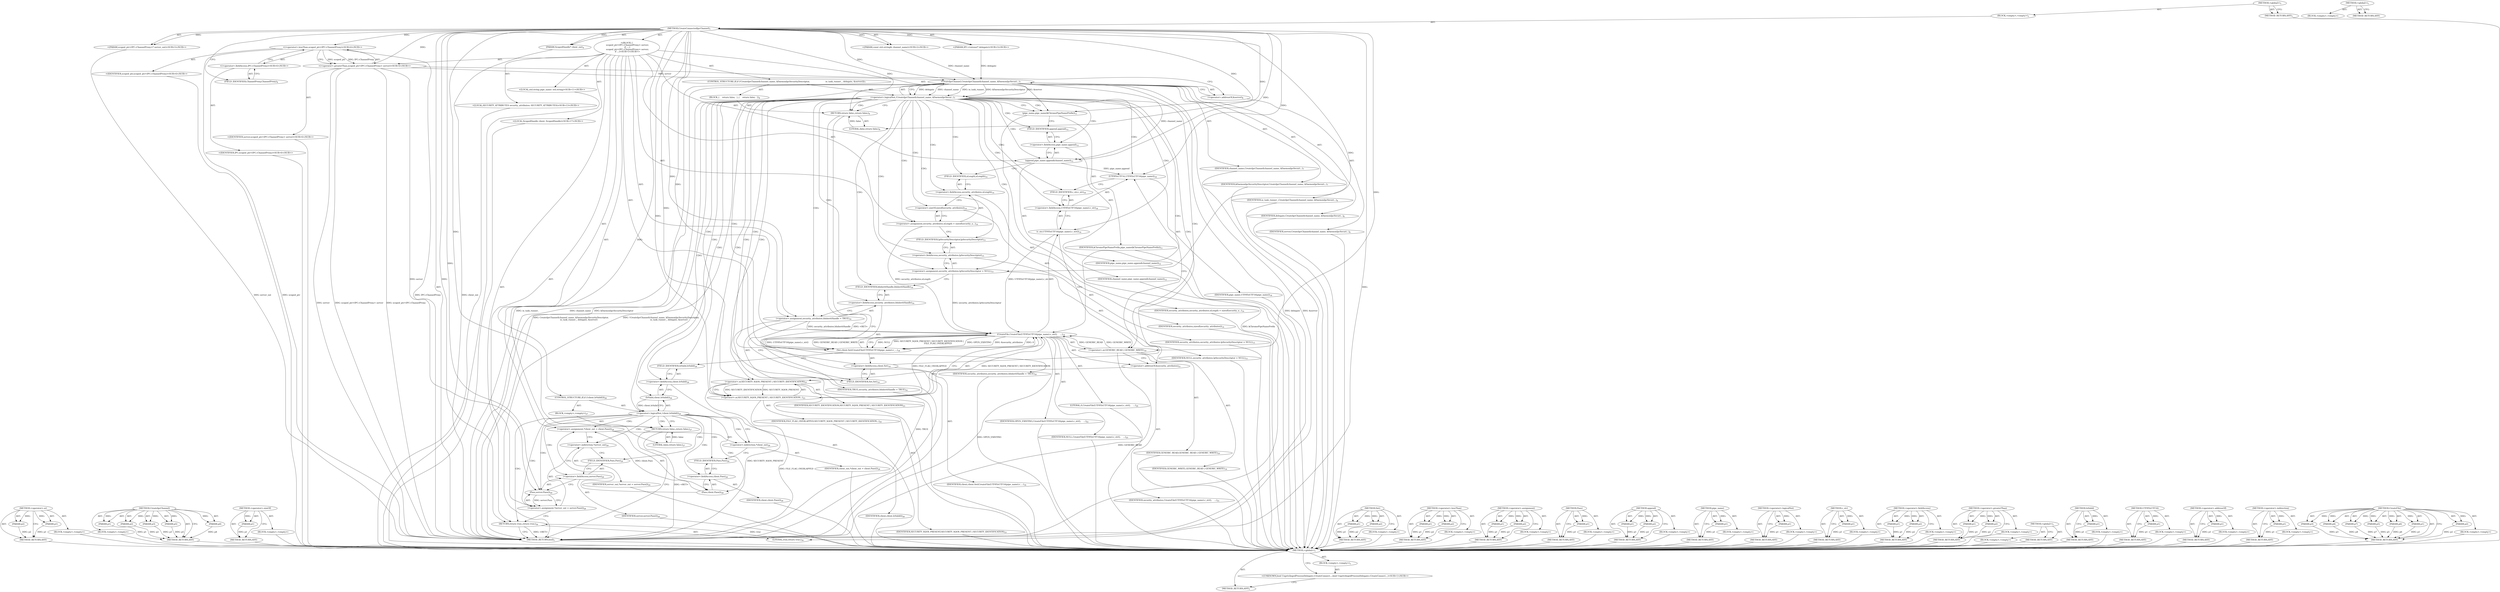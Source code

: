 digraph "&lt;global&gt;" {
vulnerable_210 [label=<(METHOD,&lt;operator&gt;.or)>];
vulnerable_211 [label=<(PARAM,p1)>];
vulnerable_212 [label=<(PARAM,p2)>];
vulnerable_213 [label=<(BLOCK,&lt;empty&gt;,&lt;empty&gt;)>];
vulnerable_214 [label=<(METHOD_RETURN,ANY)>];
vulnerable_157 [label=<(METHOD,CreateIpcChannel)>];
vulnerable_158 [label=<(PARAM,p1)>];
vulnerable_159 [label=<(PARAM,p2)>];
vulnerable_160 [label=<(PARAM,p3)>];
vulnerable_161 [label=<(PARAM,p4)>];
vulnerable_162 [label=<(PARAM,p5)>];
vulnerable_163 [label=<(BLOCK,&lt;empty&gt;,&lt;empty&gt;)>];
vulnerable_164 [label=<(METHOD_RETURN,ANY)>];
vulnerable_183 [label=<(METHOD,&lt;operator&gt;.sizeOf)>];
vulnerable_184 [label=<(PARAM,p1)>];
vulnerable_185 [label=<(BLOCK,&lt;empty&gt;,&lt;empty&gt;)>];
vulnerable_186 [label=<(METHOD_RETURN,ANY)>];
vulnerable_6 [label=<(METHOD,&lt;global&gt;)<SUB>1</SUB>>];
vulnerable_7 [label=<(BLOCK,&lt;empty&gt;,&lt;empty&gt;)<SUB>1</SUB>>];
vulnerable_8 [label=<(METHOD,CreateConnectedIpcChannel)<SUB>1</SUB>>];
vulnerable_9 [label="<(PARAM,const std::string&amp; channel_name)<SUB>2</SUB>>"];
vulnerable_10 [label="<(PARAM,IPC::Listener* delegate)<SUB>3</SUB>>"];
vulnerable_11 [label=<(PARAM,ScopedHandle* client_out)<SUB>4</SUB>>];
vulnerable_12 [label="<(PARAM,scoped_ptr&lt;IPC::ChannelProxy&gt;* server_out)<SUB>5</SUB>>"];
vulnerable_13 [label="<(BLOCK,{
  scoped_ptr&lt;IPC::ChannelProxy&gt; server;
  if ...,{
  scoped_ptr&lt;IPC::ChannelProxy&gt; server;
  if ...)<SUB>5</SUB>>"];
vulnerable_14 [label="<(&lt;operator&gt;.greaterThan,scoped_ptr&lt;IPC::ChannelProxy&gt; server)<SUB>6</SUB>>"];
vulnerable_15 [label="<(&lt;operator&gt;.lessThan,scoped_ptr&lt;IPC::ChannelProxy)<SUB>6</SUB>>"];
vulnerable_16 [label="<(IDENTIFIER,scoped_ptr,scoped_ptr&lt;IPC::ChannelProxy)<SUB>6</SUB>>"];
vulnerable_17 [label="<(&lt;operator&gt;.fieldAccess,IPC::ChannelProxy)<SUB>6</SUB>>"];
vulnerable_18 [label="<(IDENTIFIER,IPC,scoped_ptr&lt;IPC::ChannelProxy)<SUB>6</SUB>>"];
vulnerable_19 [label=<(FIELD_IDENTIFIER,ChannelProxy,ChannelProxy)<SUB>6</SUB>>];
vulnerable_20 [label="<(IDENTIFIER,server,scoped_ptr&lt;IPC::ChannelProxy&gt; server)<SUB>6</SUB>>"];
vulnerable_21 [label=<(CONTROL_STRUCTURE,IF,if (!CreateIpcChannel(channel_name, kDaemonIpcSecurityDescriptor,
                        io_task_runner_, delegate, &amp;server)))<SUB>7</SUB>>];
vulnerable_22 [label=<(&lt;operator&gt;.logicalNot,!CreateIpcChannel(channel_name, kDaemonIpcSecur...)<SUB>7</SUB>>];
vulnerable_23 [label=<(CreateIpcChannel,CreateIpcChannel(channel_name, kDaemonIpcSecuri...)<SUB>7</SUB>>];
vulnerable_24 [label=<(IDENTIFIER,channel_name,CreateIpcChannel(channel_name, kDaemonIpcSecuri...)<SUB>7</SUB>>];
vulnerable_25 [label=<(IDENTIFIER,kDaemonIpcSecurityDescriptor,CreateIpcChannel(channel_name, kDaemonIpcSecuri...)<SUB>7</SUB>>];
vulnerable_26 [label=<(IDENTIFIER,io_task_runner_,CreateIpcChannel(channel_name, kDaemonIpcSecuri...)<SUB>8</SUB>>];
vulnerable_27 [label=<(IDENTIFIER,delegate,CreateIpcChannel(channel_name, kDaemonIpcSecuri...)<SUB>8</SUB>>];
vulnerable_28 [label=<(&lt;operator&gt;.addressOf,&amp;server)<SUB>8</SUB>>];
vulnerable_29 [label=<(IDENTIFIER,server,CreateIpcChannel(channel_name, kDaemonIpcSecuri...)<SUB>8</SUB>>];
vulnerable_30 [label=<(BLOCK,{
    return false;
  },{
    return false;
  })<SUB>8</SUB>>];
vulnerable_31 [label=<(RETURN,return false;,return false;)<SUB>9</SUB>>];
vulnerable_32 [label=<(LITERAL,false,return false;)<SUB>9</SUB>>];
vulnerable_33 [label="<(LOCAL,std.string pipe_name: std.string)<SUB>11</SUB>>"];
vulnerable_34 [label=<(pipe_name,pipe_name(kChromePipeNamePrefix))<SUB>11</SUB>>];
vulnerable_35 [label=<(IDENTIFIER,kChromePipeNamePrefix,pipe_name(kChromePipeNamePrefix))<SUB>11</SUB>>];
vulnerable_36 [label=<(append,pipe_name.append(channel_name))<SUB>12</SUB>>];
vulnerable_37 [label=<(&lt;operator&gt;.fieldAccess,pipe_name.append)<SUB>12</SUB>>];
vulnerable_38 [label=<(IDENTIFIER,pipe_name,pipe_name.append(channel_name))<SUB>12</SUB>>];
vulnerable_39 [label=<(FIELD_IDENTIFIER,append,append)<SUB>12</SUB>>];
vulnerable_40 [label=<(IDENTIFIER,channel_name,pipe_name.append(channel_name))<SUB>12</SUB>>];
vulnerable_41 [label="<(LOCAL,SECURITY_ATTRIBUTES security_attributes: SECURITY_ATTRIBUTES)<SUB>13</SUB>>"];
vulnerable_42 [label=<(&lt;operator&gt;.assignment,security_attributes.nLength = sizeof(security_a...)<SUB>14</SUB>>];
vulnerable_43 [label=<(&lt;operator&gt;.fieldAccess,security_attributes.nLength)<SUB>14</SUB>>];
vulnerable_44 [label=<(IDENTIFIER,security_attributes,security_attributes.nLength = sizeof(security_a...)<SUB>14</SUB>>];
vulnerable_45 [label=<(FIELD_IDENTIFIER,nLength,nLength)<SUB>14</SUB>>];
vulnerable_46 [label=<(&lt;operator&gt;.sizeOf,sizeof(security_attributes))<SUB>14</SUB>>];
vulnerable_47 [label=<(IDENTIFIER,security_attributes,sizeof(security_attributes))<SUB>14</SUB>>];
vulnerable_48 [label=<(&lt;operator&gt;.assignment,security_attributes.lpSecurityDescriptor = NULL)<SUB>15</SUB>>];
vulnerable_49 [label=<(&lt;operator&gt;.fieldAccess,security_attributes.lpSecurityDescriptor)<SUB>15</SUB>>];
vulnerable_50 [label=<(IDENTIFIER,security_attributes,security_attributes.lpSecurityDescriptor = NULL)<SUB>15</SUB>>];
vulnerable_51 [label=<(FIELD_IDENTIFIER,lpSecurityDescriptor,lpSecurityDescriptor)<SUB>15</SUB>>];
vulnerable_52 [label=<(IDENTIFIER,NULL,security_attributes.lpSecurityDescriptor = NULL)<SUB>15</SUB>>];
vulnerable_53 [label=<(&lt;operator&gt;.assignment,security_attributes.bInheritHandle = TRUE)<SUB>16</SUB>>];
vulnerable_54 [label=<(&lt;operator&gt;.fieldAccess,security_attributes.bInheritHandle)<SUB>16</SUB>>];
vulnerable_55 [label=<(IDENTIFIER,security_attributes,security_attributes.bInheritHandle = TRUE)<SUB>16</SUB>>];
vulnerable_56 [label=<(FIELD_IDENTIFIER,bInheritHandle,bInheritHandle)<SUB>16</SUB>>];
vulnerable_57 [label=<(IDENTIFIER,TRUE,security_attributes.bInheritHandle = TRUE)<SUB>16</SUB>>];
vulnerable_58 [label="<(LOCAL,ScopedHandle client: ScopedHandle)<SUB>17</SUB>>"];
vulnerable_59 [label=<(Set,client.Set(CreateFile(UTF8ToUTF16(pipe_name).c_...)<SUB>18</SUB>>];
vulnerable_60 [label=<(&lt;operator&gt;.fieldAccess,client.Set)<SUB>18</SUB>>];
vulnerable_61 [label=<(IDENTIFIER,client,client.Set(CreateFile(UTF8ToUTF16(pipe_name).c_...)<SUB>18</SUB>>];
vulnerable_62 [label=<(FIELD_IDENTIFIER,Set,Set)<SUB>18</SUB>>];
vulnerable_63 [label=<(CreateFile,CreateFile(UTF8ToUTF16(pipe_name).c_str(),
    ...)<SUB>18</SUB>>];
vulnerable_64 [label=<(c_str,UTF8ToUTF16(pipe_name).c_str())<SUB>18</SUB>>];
vulnerable_65 [label=<(&lt;operator&gt;.fieldAccess,UTF8ToUTF16(pipe_name).c_str)<SUB>18</SUB>>];
vulnerable_66 [label=<(UTF8ToUTF16,UTF8ToUTF16(pipe_name))<SUB>18</SUB>>];
vulnerable_67 [label=<(IDENTIFIER,pipe_name,UTF8ToUTF16(pipe_name))<SUB>18</SUB>>];
vulnerable_68 [label=<(FIELD_IDENTIFIER,c_str,c_str)<SUB>18</SUB>>];
vulnerable_69 [label=<(&lt;operator&gt;.or,GENERIC_READ | GENERIC_WRITE)<SUB>19</SUB>>];
vulnerable_70 [label=<(IDENTIFIER,GENERIC_READ,GENERIC_READ | GENERIC_WRITE)<SUB>19</SUB>>];
vulnerable_71 [label=<(IDENTIFIER,GENERIC_WRITE,GENERIC_READ | GENERIC_WRITE)<SUB>19</SUB>>];
vulnerable_72 [label=<(LITERAL,0,CreateFile(UTF8ToUTF16(pipe_name).c_str(),
    ...)<SUB>20</SUB>>];
vulnerable_73 [label=<(&lt;operator&gt;.addressOf,&amp;security_attributes)<SUB>21</SUB>>];
vulnerable_74 [label=<(IDENTIFIER,security_attributes,CreateFile(UTF8ToUTF16(pipe_name).c_str(),
    ...)<SUB>21</SUB>>];
vulnerable_75 [label=<(IDENTIFIER,OPEN_EXISTING,CreateFile(UTF8ToUTF16(pipe_name).c_str(),
    ...)<SUB>22</SUB>>];
vulnerable_76 [label=<(&lt;operator&gt;.or,SECURITY_SQOS_PRESENT | SECURITY_IDENTIFICATION...)<SUB>23</SUB>>];
vulnerable_77 [label=<(&lt;operator&gt;.or,SECURITY_SQOS_PRESENT | SECURITY_IDENTIFICATION)<SUB>23</SUB>>];
vulnerable_78 [label=<(IDENTIFIER,SECURITY_SQOS_PRESENT,SECURITY_SQOS_PRESENT | SECURITY_IDENTIFICATION)<SUB>23</SUB>>];
vulnerable_79 [label=<(IDENTIFIER,SECURITY_IDENTIFICATION,SECURITY_SQOS_PRESENT | SECURITY_IDENTIFICATION)<SUB>23</SUB>>];
vulnerable_80 [label=<(IDENTIFIER,FILE_FLAG_OVERLAPPED,SECURITY_SQOS_PRESENT | SECURITY_IDENTIFICATION...)<SUB>24</SUB>>];
vulnerable_81 [label=<(IDENTIFIER,NULL,CreateFile(UTF8ToUTF16(pipe_name).c_str(),
    ...)<SUB>25</SUB>>];
vulnerable_82 [label=<(CONTROL_STRUCTURE,IF,if (!client.IsValid()))<SUB>26</SUB>>];
vulnerable_83 [label=<(&lt;operator&gt;.logicalNot,!client.IsValid())<SUB>26</SUB>>];
vulnerable_84 [label=<(IsValid,client.IsValid())<SUB>26</SUB>>];
vulnerable_85 [label=<(&lt;operator&gt;.fieldAccess,client.IsValid)<SUB>26</SUB>>];
vulnerable_86 [label=<(IDENTIFIER,client,client.IsValid())<SUB>26</SUB>>];
vulnerable_87 [label=<(FIELD_IDENTIFIER,IsValid,IsValid)<SUB>26</SUB>>];
vulnerable_88 [label=<(BLOCK,&lt;empty&gt;,&lt;empty&gt;)<SUB>27</SUB>>];
vulnerable_89 [label=<(RETURN,return false;,return false;)<SUB>27</SUB>>];
vulnerable_90 [label=<(LITERAL,false,return false;)<SUB>27</SUB>>];
vulnerable_91 [label=<(&lt;operator&gt;.assignment,*client_out = client.Pass())<SUB>28</SUB>>];
vulnerable_92 [label=<(&lt;operator&gt;.indirection,*client_out)<SUB>28</SUB>>];
vulnerable_93 [label=<(IDENTIFIER,client_out,*client_out = client.Pass())<SUB>28</SUB>>];
vulnerable_94 [label=<(Pass,client.Pass())<SUB>28</SUB>>];
vulnerable_95 [label=<(&lt;operator&gt;.fieldAccess,client.Pass)<SUB>28</SUB>>];
vulnerable_96 [label=<(IDENTIFIER,client,client.Pass())<SUB>28</SUB>>];
vulnerable_97 [label=<(FIELD_IDENTIFIER,Pass,Pass)<SUB>28</SUB>>];
vulnerable_98 [label=<(&lt;operator&gt;.assignment,*server_out = server.Pass())<SUB>29</SUB>>];
vulnerable_99 [label=<(&lt;operator&gt;.indirection,*server_out)<SUB>29</SUB>>];
vulnerable_100 [label=<(IDENTIFIER,server_out,*server_out = server.Pass())<SUB>29</SUB>>];
vulnerable_101 [label=<(Pass,server.Pass())<SUB>29</SUB>>];
vulnerable_102 [label=<(&lt;operator&gt;.fieldAccess,server.Pass)<SUB>29</SUB>>];
vulnerable_103 [label=<(IDENTIFIER,server,server.Pass())<SUB>29</SUB>>];
vulnerable_104 [label=<(FIELD_IDENTIFIER,Pass,Pass)<SUB>29</SUB>>];
vulnerable_105 [label=<(RETURN,return true;,return true;)<SUB>30</SUB>>];
vulnerable_106 [label=<(LITERAL,true,return true;)<SUB>30</SUB>>];
vulnerable_107 [label=<(METHOD_RETURN,bool)<SUB>1</SUB>>];
vulnerable_109 [label=<(METHOD_RETURN,ANY)<SUB>1</SUB>>];
vulnerable_187 [label=<(METHOD,Set)>];
vulnerable_188 [label=<(PARAM,p1)>];
vulnerable_189 [label=<(PARAM,p2)>];
vulnerable_190 [label=<(BLOCK,&lt;empty&gt;,&lt;empty&gt;)>];
vulnerable_191 [label=<(METHOD_RETURN,ANY)>];
vulnerable_143 [label=<(METHOD,&lt;operator&gt;.lessThan)>];
vulnerable_144 [label=<(PARAM,p1)>];
vulnerable_145 [label=<(PARAM,p2)>];
vulnerable_146 [label=<(BLOCK,&lt;empty&gt;,&lt;empty&gt;)>];
vulnerable_147 [label=<(METHOD_RETURN,ANY)>];
vulnerable_178 [label=<(METHOD,&lt;operator&gt;.assignment)>];
vulnerable_179 [label=<(PARAM,p1)>];
vulnerable_180 [label=<(PARAM,p2)>];
vulnerable_181 [label=<(BLOCK,&lt;empty&gt;,&lt;empty&gt;)>];
vulnerable_182 [label=<(METHOD_RETURN,ANY)>];
vulnerable_223 [label=<(METHOD,Pass)>];
vulnerable_224 [label=<(PARAM,p1)>];
vulnerable_225 [label=<(BLOCK,&lt;empty&gt;,&lt;empty&gt;)>];
vulnerable_226 [label=<(METHOD_RETURN,ANY)>];
vulnerable_173 [label=<(METHOD,append)>];
vulnerable_174 [label=<(PARAM,p1)>];
vulnerable_175 [label=<(PARAM,p2)>];
vulnerable_176 [label=<(BLOCK,&lt;empty&gt;,&lt;empty&gt;)>];
vulnerable_177 [label=<(METHOD_RETURN,ANY)>];
vulnerable_169 [label=<(METHOD,pipe_name)>];
vulnerable_170 [label=<(PARAM,p1)>];
vulnerable_171 [label=<(BLOCK,&lt;empty&gt;,&lt;empty&gt;)>];
vulnerable_172 [label=<(METHOD_RETURN,ANY)>];
vulnerable_153 [label=<(METHOD,&lt;operator&gt;.logicalNot)>];
vulnerable_154 [label=<(PARAM,p1)>];
vulnerable_155 [label=<(BLOCK,&lt;empty&gt;,&lt;empty&gt;)>];
vulnerable_156 [label=<(METHOD_RETURN,ANY)>];
vulnerable_202 [label=<(METHOD,c_str)>];
vulnerable_203 [label=<(PARAM,p1)>];
vulnerable_204 [label=<(BLOCK,&lt;empty&gt;,&lt;empty&gt;)>];
vulnerable_205 [label=<(METHOD_RETURN,ANY)>];
vulnerable_148 [label=<(METHOD,&lt;operator&gt;.fieldAccess)>];
vulnerable_149 [label=<(PARAM,p1)>];
vulnerable_150 [label=<(PARAM,p2)>];
vulnerable_151 [label=<(BLOCK,&lt;empty&gt;,&lt;empty&gt;)>];
vulnerable_152 [label=<(METHOD_RETURN,ANY)>];
vulnerable_138 [label=<(METHOD,&lt;operator&gt;.greaterThan)>];
vulnerable_139 [label=<(PARAM,p1)>];
vulnerable_140 [label=<(PARAM,p2)>];
vulnerable_141 [label=<(BLOCK,&lt;empty&gt;,&lt;empty&gt;)>];
vulnerable_142 [label=<(METHOD_RETURN,ANY)>];
vulnerable_132 [label=<(METHOD,&lt;global&gt;)<SUB>1</SUB>>];
vulnerable_133 [label=<(BLOCK,&lt;empty&gt;,&lt;empty&gt;)>];
vulnerable_134 [label=<(METHOD_RETURN,ANY)>];
vulnerable_215 [label=<(METHOD,IsValid)>];
vulnerable_216 [label=<(PARAM,p1)>];
vulnerable_217 [label=<(BLOCK,&lt;empty&gt;,&lt;empty&gt;)>];
vulnerable_218 [label=<(METHOD_RETURN,ANY)>];
vulnerable_206 [label=<(METHOD,UTF8ToUTF16)>];
vulnerable_207 [label=<(PARAM,p1)>];
vulnerable_208 [label=<(BLOCK,&lt;empty&gt;,&lt;empty&gt;)>];
vulnerable_209 [label=<(METHOD_RETURN,ANY)>];
vulnerable_165 [label=<(METHOD,&lt;operator&gt;.addressOf)>];
vulnerable_166 [label=<(PARAM,p1)>];
vulnerable_167 [label=<(BLOCK,&lt;empty&gt;,&lt;empty&gt;)>];
vulnerable_168 [label=<(METHOD_RETURN,ANY)>];
vulnerable_219 [label=<(METHOD,&lt;operator&gt;.indirection)>];
vulnerable_220 [label=<(PARAM,p1)>];
vulnerable_221 [label=<(BLOCK,&lt;empty&gt;,&lt;empty&gt;)>];
vulnerable_222 [label=<(METHOD_RETURN,ANY)>];
vulnerable_192 [label=<(METHOD,CreateFile)>];
vulnerable_193 [label=<(PARAM,p1)>];
vulnerable_194 [label=<(PARAM,p2)>];
vulnerable_195 [label=<(PARAM,p3)>];
vulnerable_196 [label=<(PARAM,p4)>];
vulnerable_197 [label=<(PARAM,p5)>];
vulnerable_198 [label=<(PARAM,p6)>];
vulnerable_199 [label=<(PARAM,p7)>];
vulnerable_200 [label=<(BLOCK,&lt;empty&gt;,&lt;empty&gt;)>];
vulnerable_201 [label=<(METHOD_RETURN,ANY)>];
fixed_6 [label=<(METHOD,&lt;global&gt;)<SUB>1</SUB>>];
fixed_7 [label=<(BLOCK,&lt;empty&gt;,&lt;empty&gt;)<SUB>1</SUB>>];
fixed_8 [label="<(UNKNOWN,bool UnprivilegedProcessDelegate::CreateConnect...,bool UnprivilegedProcessDelegate::CreateConnect...)<SUB>1</SUB>>"];
fixed_9 [label=<(METHOD_RETURN,ANY)<SUB>1</SUB>>];
fixed_14 [label=<(METHOD,&lt;global&gt;)<SUB>1</SUB>>];
fixed_15 [label=<(BLOCK,&lt;empty&gt;,&lt;empty&gt;)>];
fixed_16 [label=<(METHOD_RETURN,ANY)>];
vulnerable_210 -> vulnerable_211  [key=0, label="AST: "];
vulnerable_210 -> vulnerable_211  [key=1, label="DDG: "];
vulnerable_210 -> vulnerable_213  [key=0, label="AST: "];
vulnerable_210 -> vulnerable_212  [key=0, label="AST: "];
vulnerable_210 -> vulnerable_212  [key=1, label="DDG: "];
vulnerable_210 -> vulnerable_214  [key=0, label="AST: "];
vulnerable_210 -> vulnerable_214  [key=1, label="CFG: "];
vulnerable_211 -> vulnerable_214  [key=0, label="DDG: p1"];
vulnerable_212 -> vulnerable_214  [key=0, label="DDG: p2"];
vulnerable_213 -> fixed_6  [key=0];
vulnerable_214 -> fixed_6  [key=0];
vulnerable_157 -> vulnerable_158  [key=0, label="AST: "];
vulnerable_157 -> vulnerable_158  [key=1, label="DDG: "];
vulnerable_157 -> vulnerable_163  [key=0, label="AST: "];
vulnerable_157 -> vulnerable_159  [key=0, label="AST: "];
vulnerable_157 -> vulnerable_159  [key=1, label="DDG: "];
vulnerable_157 -> vulnerable_164  [key=0, label="AST: "];
vulnerable_157 -> vulnerable_164  [key=1, label="CFG: "];
vulnerable_157 -> vulnerable_160  [key=0, label="AST: "];
vulnerable_157 -> vulnerable_160  [key=1, label="DDG: "];
vulnerable_157 -> vulnerable_161  [key=0, label="AST: "];
vulnerable_157 -> vulnerable_161  [key=1, label="DDG: "];
vulnerable_157 -> vulnerable_162  [key=0, label="AST: "];
vulnerable_157 -> vulnerable_162  [key=1, label="DDG: "];
vulnerable_158 -> vulnerable_164  [key=0, label="DDG: p1"];
vulnerable_159 -> vulnerable_164  [key=0, label="DDG: p2"];
vulnerable_160 -> vulnerable_164  [key=0, label="DDG: p3"];
vulnerable_161 -> vulnerable_164  [key=0, label="DDG: p4"];
vulnerable_162 -> vulnerable_164  [key=0, label="DDG: p5"];
vulnerable_163 -> fixed_6  [key=0];
vulnerable_164 -> fixed_6  [key=0];
vulnerable_183 -> vulnerable_184  [key=0, label="AST: "];
vulnerable_183 -> vulnerable_184  [key=1, label="DDG: "];
vulnerable_183 -> vulnerable_185  [key=0, label="AST: "];
vulnerable_183 -> vulnerable_186  [key=0, label="AST: "];
vulnerable_183 -> vulnerable_186  [key=1, label="CFG: "];
vulnerable_184 -> vulnerable_186  [key=0, label="DDG: p1"];
vulnerable_185 -> fixed_6  [key=0];
vulnerable_186 -> fixed_6  [key=0];
vulnerable_6 -> vulnerable_7  [key=0, label="AST: "];
vulnerable_6 -> vulnerable_109  [key=0, label="AST: "];
vulnerable_6 -> vulnerable_109  [key=1, label="CFG: "];
vulnerable_7 -> vulnerable_8  [key=0, label="AST: "];
vulnerable_8 -> vulnerable_9  [key=0, label="AST: "];
vulnerable_8 -> vulnerable_9  [key=1, label="DDG: "];
vulnerable_8 -> vulnerable_10  [key=0, label="AST: "];
vulnerable_8 -> vulnerable_10  [key=1, label="DDG: "];
vulnerable_8 -> vulnerable_11  [key=0, label="AST: "];
vulnerable_8 -> vulnerable_11  [key=1, label="DDG: "];
vulnerable_8 -> vulnerable_12  [key=0, label="AST: "];
vulnerable_8 -> vulnerable_12  [key=1, label="DDG: "];
vulnerable_8 -> vulnerable_13  [key=0, label="AST: "];
vulnerable_8 -> vulnerable_107  [key=0, label="AST: "];
vulnerable_8 -> vulnerable_19  [key=0, label="CFG: "];
vulnerable_8 -> vulnerable_48  [key=0, label="DDG: "];
vulnerable_8 -> vulnerable_53  [key=0, label="DDG: "];
vulnerable_8 -> vulnerable_105  [key=0, label="DDG: "];
vulnerable_8 -> vulnerable_14  [key=0, label="DDG: "];
vulnerable_8 -> vulnerable_34  [key=0, label="DDG: "];
vulnerable_8 -> vulnerable_36  [key=0, label="DDG: "];
vulnerable_8 -> vulnerable_106  [key=0, label="DDG: "];
vulnerable_8 -> vulnerable_15  [key=0, label="DDG: "];
vulnerable_8 -> vulnerable_31  [key=0, label="DDG: "];
vulnerable_8 -> vulnerable_63  [key=0, label="DDG: "];
vulnerable_8 -> vulnerable_89  [key=0, label="DDG: "];
vulnerable_8 -> vulnerable_101  [key=0, label="DDG: "];
vulnerable_8 -> vulnerable_23  [key=0, label="DDG: "];
vulnerable_8 -> vulnerable_32  [key=0, label="DDG: "];
vulnerable_8 -> vulnerable_69  [key=0, label="DDG: "];
vulnerable_8 -> vulnerable_76  [key=0, label="DDG: "];
vulnerable_8 -> vulnerable_90  [key=0, label="DDG: "];
vulnerable_8 -> vulnerable_77  [key=0, label="DDG: "];
vulnerable_8 -> vulnerable_66  [key=0, label="DDG: "];
vulnerable_9 -> vulnerable_23  [key=0, label="DDG: channel_name"];
vulnerable_10 -> vulnerable_23  [key=0, label="DDG: delegate"];
vulnerable_11 -> vulnerable_107  [key=0, label="DDG: client_out"];
vulnerable_12 -> vulnerable_107  [key=0, label="DDG: server_out"];
vulnerable_13 -> vulnerable_14  [key=0, label="AST: "];
vulnerable_13 -> vulnerable_21  [key=0, label="AST: "];
vulnerable_13 -> vulnerable_33  [key=0, label="AST: "];
vulnerable_13 -> vulnerable_34  [key=0, label="AST: "];
vulnerable_13 -> vulnerable_36  [key=0, label="AST: "];
vulnerable_13 -> vulnerable_41  [key=0, label="AST: "];
vulnerable_13 -> vulnerable_42  [key=0, label="AST: "];
vulnerable_13 -> vulnerable_48  [key=0, label="AST: "];
vulnerable_13 -> vulnerable_53  [key=0, label="AST: "];
vulnerable_13 -> vulnerable_58  [key=0, label="AST: "];
vulnerable_13 -> vulnerable_59  [key=0, label="AST: "];
vulnerable_13 -> vulnerable_82  [key=0, label="AST: "];
vulnerable_13 -> vulnerable_91  [key=0, label="AST: "];
vulnerable_13 -> vulnerable_98  [key=0, label="AST: "];
vulnerable_13 -> vulnerable_105  [key=0, label="AST: "];
vulnerable_14 -> vulnerable_15  [key=0, label="AST: "];
vulnerable_14 -> vulnerable_20  [key=0, label="AST: "];
vulnerable_14 -> vulnerable_28  [key=0, label="CFG: "];
vulnerable_14 -> vulnerable_107  [key=0, label="DDG: scoped_ptr&lt;IPC::ChannelProxy"];
vulnerable_14 -> vulnerable_107  [key=1, label="DDG: server"];
vulnerable_14 -> vulnerable_107  [key=2, label="DDG: scoped_ptr&lt;IPC::ChannelProxy&gt; server"];
vulnerable_14 -> vulnerable_101  [key=0, label="DDG: server"];
vulnerable_14 -> vulnerable_23  [key=0, label="DDG: server"];
vulnerable_15 -> vulnerable_16  [key=0, label="AST: "];
vulnerable_15 -> vulnerable_17  [key=0, label="AST: "];
vulnerable_15 -> vulnerable_14  [key=0, label="CFG: "];
vulnerable_15 -> vulnerable_14  [key=1, label="DDG: scoped_ptr"];
vulnerable_15 -> vulnerable_14  [key=2, label="DDG: IPC::ChannelProxy"];
vulnerable_15 -> vulnerable_107  [key=0, label="DDG: IPC::ChannelProxy"];
vulnerable_15 -> vulnerable_107  [key=1, label="DDG: scoped_ptr"];
vulnerable_16 -> fixed_6  [key=0];
vulnerable_17 -> vulnerable_18  [key=0, label="AST: "];
vulnerable_17 -> vulnerable_19  [key=0, label="AST: "];
vulnerable_17 -> vulnerable_15  [key=0, label="CFG: "];
vulnerable_18 -> fixed_6  [key=0];
vulnerable_19 -> vulnerable_17  [key=0, label="CFG: "];
vulnerable_20 -> fixed_6  [key=0];
vulnerable_21 -> vulnerable_22  [key=0, label="AST: "];
vulnerable_21 -> vulnerable_30  [key=0, label="AST: "];
vulnerable_22 -> vulnerable_23  [key=0, label="AST: "];
vulnerable_22 -> vulnerable_31  [key=0, label="CFG: "];
vulnerable_22 -> vulnerable_31  [key=1, label="CDG: "];
vulnerable_22 -> vulnerable_34  [key=0, label="CFG: "];
vulnerable_22 -> vulnerable_34  [key=1, label="CDG: "];
vulnerable_22 -> vulnerable_107  [key=0, label="DDG: CreateIpcChannel(channel_name, kDaemonIpcSecurityDescriptor,
                        io_task_runner_, delegate, &amp;server)"];
vulnerable_22 -> vulnerable_107  [key=1, label="DDG: !CreateIpcChannel(channel_name, kDaemonIpcSecurityDescriptor,
                        io_task_runner_, delegate, &amp;server)"];
vulnerable_22 -> vulnerable_48  [key=0, label="CDG: "];
vulnerable_22 -> vulnerable_68  [key=0, label="CDG: "];
vulnerable_22 -> vulnerable_49  [key=0, label="CDG: "];
vulnerable_22 -> vulnerable_60  [key=0, label="CDG: "];
vulnerable_22 -> vulnerable_73  [key=0, label="CDG: "];
vulnerable_22 -> vulnerable_77  [key=0, label="CDG: "];
vulnerable_22 -> vulnerable_64  [key=0, label="CDG: "];
vulnerable_22 -> vulnerable_42  [key=0, label="CDG: "];
vulnerable_22 -> vulnerable_51  [key=0, label="CDG: "];
vulnerable_22 -> vulnerable_66  [key=0, label="CDG: "];
vulnerable_22 -> vulnerable_37  [key=0, label="CDG: "];
vulnerable_22 -> vulnerable_46  [key=0, label="CDG: "];
vulnerable_22 -> vulnerable_84  [key=0, label="CDG: "];
vulnerable_22 -> vulnerable_85  [key=0, label="CDG: "];
vulnerable_22 -> vulnerable_56  [key=0, label="CDG: "];
vulnerable_22 -> vulnerable_69  [key=0, label="CDG: "];
vulnerable_22 -> vulnerable_45  [key=0, label="CDG: "];
vulnerable_22 -> vulnerable_76  [key=0, label="CDG: "];
vulnerable_22 -> vulnerable_65  [key=0, label="CDG: "];
vulnerable_22 -> vulnerable_59  [key=0, label="CDG: "];
vulnerable_22 -> vulnerable_87  [key=0, label="CDG: "];
vulnerable_22 -> vulnerable_54  [key=0, label="CDG: "];
vulnerable_22 -> vulnerable_43  [key=0, label="CDG: "];
vulnerable_22 -> vulnerable_83  [key=0, label="CDG: "];
vulnerable_22 -> vulnerable_36  [key=0, label="CDG: "];
vulnerable_22 -> vulnerable_53  [key=0, label="CDG: "];
vulnerable_22 -> vulnerable_63  [key=0, label="CDG: "];
vulnerable_22 -> vulnerable_62  [key=0, label="CDG: "];
vulnerable_22 -> vulnerable_39  [key=0, label="CDG: "];
vulnerable_23 -> vulnerable_24  [key=0, label="AST: "];
vulnerable_23 -> vulnerable_25  [key=0, label="AST: "];
vulnerable_23 -> vulnerable_26  [key=0, label="AST: "];
vulnerable_23 -> vulnerable_27  [key=0, label="AST: "];
vulnerable_23 -> vulnerable_28  [key=0, label="AST: "];
vulnerable_23 -> vulnerable_22  [key=0, label="CFG: "];
vulnerable_23 -> vulnerable_22  [key=1, label="DDG: delegate"];
vulnerable_23 -> vulnerable_22  [key=2, label="DDG: channel_name"];
vulnerable_23 -> vulnerable_22  [key=3, label="DDG: io_task_runner_"];
vulnerable_23 -> vulnerable_22  [key=4, label="DDG: kDaemonIpcSecurityDescriptor"];
vulnerable_23 -> vulnerable_22  [key=5, label="DDG: &amp;server"];
vulnerable_23 -> vulnerable_107  [key=0, label="DDG: channel_name"];
vulnerable_23 -> vulnerable_107  [key=1, label="DDG: kDaemonIpcSecurityDescriptor"];
vulnerable_23 -> vulnerable_107  [key=2, label="DDG: delegate"];
vulnerable_23 -> vulnerable_107  [key=3, label="DDG: &amp;server"];
vulnerable_23 -> vulnerable_107  [key=4, label="DDG: io_task_runner_"];
vulnerable_23 -> vulnerable_36  [key=0, label="DDG: channel_name"];
vulnerable_24 -> fixed_6  [key=0];
vulnerable_25 -> fixed_6  [key=0];
vulnerable_26 -> fixed_6  [key=0];
vulnerable_27 -> fixed_6  [key=0];
vulnerable_28 -> vulnerable_29  [key=0, label="AST: "];
vulnerable_28 -> vulnerable_23  [key=0, label="CFG: "];
vulnerable_29 -> fixed_6  [key=0];
vulnerable_30 -> vulnerable_31  [key=0, label="AST: "];
vulnerable_31 -> vulnerable_32  [key=0, label="AST: "];
vulnerable_31 -> vulnerable_107  [key=0, label="CFG: "];
vulnerable_31 -> vulnerable_107  [key=1, label="DDG: &lt;RET&gt;"];
vulnerable_32 -> vulnerable_31  [key=0, label="DDG: false"];
vulnerable_33 -> fixed_6  [key=0];
vulnerable_34 -> vulnerable_35  [key=0, label="AST: "];
vulnerable_34 -> vulnerable_39  [key=0, label="CFG: "];
vulnerable_34 -> vulnerable_107  [key=0, label="DDG: kChromePipeNamePrefix"];
vulnerable_35 -> fixed_6  [key=0];
vulnerable_36 -> vulnerable_37  [key=0, label="AST: "];
vulnerable_36 -> vulnerable_40  [key=0, label="AST: "];
vulnerable_36 -> vulnerable_45  [key=0, label="CFG: "];
vulnerable_36 -> vulnerable_66  [key=0, label="DDG: pipe_name.append"];
vulnerable_37 -> vulnerable_38  [key=0, label="AST: "];
vulnerable_37 -> vulnerable_39  [key=0, label="AST: "];
vulnerable_37 -> vulnerable_36  [key=0, label="CFG: "];
vulnerable_38 -> fixed_6  [key=0];
vulnerable_39 -> vulnerable_37  [key=0, label="CFG: "];
vulnerable_40 -> fixed_6  [key=0];
vulnerable_41 -> fixed_6  [key=0];
vulnerable_42 -> vulnerable_43  [key=0, label="AST: "];
vulnerable_42 -> vulnerable_46  [key=0, label="AST: "];
vulnerable_42 -> vulnerable_51  [key=0, label="CFG: "];
vulnerable_42 -> vulnerable_63  [key=0, label="DDG: security_attributes.nLength"];
vulnerable_43 -> vulnerable_44  [key=0, label="AST: "];
vulnerable_43 -> vulnerable_45  [key=0, label="AST: "];
vulnerable_43 -> vulnerable_46  [key=0, label="CFG: "];
vulnerable_44 -> fixed_6  [key=0];
vulnerable_45 -> vulnerable_43  [key=0, label="CFG: "];
vulnerable_46 -> vulnerable_47  [key=0, label="AST: "];
vulnerable_46 -> vulnerable_42  [key=0, label="CFG: "];
vulnerable_47 -> fixed_6  [key=0];
vulnerable_48 -> vulnerable_49  [key=0, label="AST: "];
vulnerable_48 -> vulnerable_52  [key=0, label="AST: "];
vulnerable_48 -> vulnerable_56  [key=0, label="CFG: "];
vulnerable_48 -> vulnerable_63  [key=0, label="DDG: security_attributes.lpSecurityDescriptor"];
vulnerable_49 -> vulnerable_50  [key=0, label="AST: "];
vulnerable_49 -> vulnerable_51  [key=0, label="AST: "];
vulnerable_49 -> vulnerable_48  [key=0, label="CFG: "];
vulnerable_50 -> fixed_6  [key=0];
vulnerable_51 -> vulnerable_49  [key=0, label="CFG: "];
vulnerable_52 -> fixed_6  [key=0];
vulnerable_53 -> vulnerable_54  [key=0, label="AST: "];
vulnerable_53 -> vulnerable_57  [key=0, label="AST: "];
vulnerable_53 -> vulnerable_62  [key=0, label="CFG: "];
vulnerable_53 -> vulnerable_107  [key=0, label="DDG: TRUE"];
vulnerable_53 -> vulnerable_63  [key=0, label="DDG: security_attributes.bInheritHandle"];
vulnerable_54 -> vulnerable_55  [key=0, label="AST: "];
vulnerable_54 -> vulnerable_56  [key=0, label="AST: "];
vulnerable_54 -> vulnerable_53  [key=0, label="CFG: "];
vulnerable_55 -> fixed_6  [key=0];
vulnerable_56 -> vulnerable_54  [key=0, label="CFG: "];
vulnerable_57 -> fixed_6  [key=0];
vulnerable_58 -> fixed_6  [key=0];
vulnerable_59 -> vulnerable_60  [key=0, label="AST: "];
vulnerable_59 -> vulnerable_63  [key=0, label="AST: "];
vulnerable_59 -> vulnerable_87  [key=0, label="CFG: "];
vulnerable_60 -> vulnerable_61  [key=0, label="AST: "];
vulnerable_60 -> vulnerable_62  [key=0, label="AST: "];
vulnerable_60 -> vulnerable_66  [key=0, label="CFG: "];
vulnerable_61 -> fixed_6  [key=0];
vulnerable_62 -> vulnerable_60  [key=0, label="CFG: "];
vulnerable_63 -> vulnerable_64  [key=0, label="AST: "];
vulnerable_63 -> vulnerable_69  [key=0, label="AST: "];
vulnerable_63 -> vulnerable_72  [key=0, label="AST: "];
vulnerable_63 -> vulnerable_73  [key=0, label="AST: "];
vulnerable_63 -> vulnerable_75  [key=0, label="AST: "];
vulnerable_63 -> vulnerable_76  [key=0, label="AST: "];
vulnerable_63 -> vulnerable_81  [key=0, label="AST: "];
vulnerable_63 -> vulnerable_59  [key=0, label="CFG: "];
vulnerable_63 -> vulnerable_59  [key=1, label="DDG: NULL"];
vulnerable_63 -> vulnerable_59  [key=2, label="DDG: SECURITY_SQOS_PRESENT | SECURITY_IDENTIFICATION |
                            FILE_FLAG_OVERLAPPED"];
vulnerable_63 -> vulnerable_59  [key=3, label="DDG: OPEN_EXISTING"];
vulnerable_63 -> vulnerable_59  [key=4, label="DDG: &amp;security_attributes"];
vulnerable_63 -> vulnerable_59  [key=5, label="DDG: 0"];
vulnerable_63 -> vulnerable_59  [key=6, label="DDG: UTF8ToUTF16(pipe_name).c_str()"];
vulnerable_63 -> vulnerable_59  [key=7, label="DDG: GENERIC_READ | GENERIC_WRITE"];
vulnerable_63 -> vulnerable_107  [key=0, label="DDG: OPEN_EXISTING"];
vulnerable_64 -> vulnerable_65  [key=0, label="AST: "];
vulnerable_64 -> vulnerable_69  [key=0, label="CFG: "];
vulnerable_64 -> vulnerable_63  [key=0, label="DDG: UTF8ToUTF16(pipe_name).c_str"];
vulnerable_65 -> vulnerable_66  [key=0, label="AST: "];
vulnerable_65 -> vulnerable_68  [key=0, label="AST: "];
vulnerable_65 -> vulnerable_64  [key=0, label="CFG: "];
vulnerable_66 -> vulnerable_67  [key=0, label="AST: "];
vulnerable_66 -> vulnerable_68  [key=0, label="CFG: "];
vulnerable_67 -> fixed_6  [key=0];
vulnerable_68 -> vulnerable_65  [key=0, label="CFG: "];
vulnerable_69 -> vulnerable_70  [key=0, label="AST: "];
vulnerable_69 -> vulnerable_71  [key=0, label="AST: "];
vulnerable_69 -> vulnerable_73  [key=0, label="CFG: "];
vulnerable_69 -> vulnerable_107  [key=0, label="DDG: GENERIC_READ"];
vulnerable_69 -> vulnerable_63  [key=0, label="DDG: GENERIC_READ"];
vulnerable_69 -> vulnerable_63  [key=1, label="DDG: GENERIC_WRITE"];
vulnerable_70 -> fixed_6  [key=0];
vulnerable_71 -> fixed_6  [key=0];
vulnerable_72 -> fixed_6  [key=0];
vulnerable_73 -> vulnerable_74  [key=0, label="AST: "];
vulnerable_73 -> vulnerable_77  [key=0, label="CFG: "];
vulnerable_74 -> fixed_6  [key=0];
vulnerable_75 -> fixed_6  [key=0];
vulnerable_76 -> vulnerable_77  [key=0, label="AST: "];
vulnerable_76 -> vulnerable_80  [key=0, label="AST: "];
vulnerable_76 -> vulnerable_63  [key=0, label="CFG: "];
vulnerable_76 -> vulnerable_63  [key=1, label="DDG: SECURITY_SQOS_PRESENT | SECURITY_IDENTIFICATION"];
vulnerable_76 -> vulnerable_63  [key=2, label="DDG: FILE_FLAG_OVERLAPPED"];
vulnerable_76 -> vulnerable_107  [key=0, label="DDG: FILE_FLAG_OVERLAPPED"];
vulnerable_77 -> vulnerable_78  [key=0, label="AST: "];
vulnerable_77 -> vulnerable_79  [key=0, label="AST: "];
vulnerable_77 -> vulnerable_76  [key=0, label="CFG: "];
vulnerable_77 -> vulnerable_76  [key=1, label="DDG: SECURITY_SQOS_PRESENT"];
vulnerable_77 -> vulnerable_76  [key=2, label="DDG: SECURITY_IDENTIFICATION"];
vulnerable_77 -> vulnerable_107  [key=0, label="DDG: SECURITY_SQOS_PRESENT"];
vulnerable_78 -> fixed_6  [key=0];
vulnerable_79 -> fixed_6  [key=0];
vulnerable_80 -> fixed_6  [key=0];
vulnerable_81 -> fixed_6  [key=0];
vulnerable_82 -> vulnerable_83  [key=0, label="AST: "];
vulnerable_82 -> vulnerable_88  [key=0, label="AST: "];
vulnerable_83 -> vulnerable_84  [key=0, label="AST: "];
vulnerable_83 -> vulnerable_89  [key=0, label="CFG: "];
vulnerable_83 -> vulnerable_89  [key=1, label="CDG: "];
vulnerable_83 -> vulnerable_92  [key=0, label="CFG: "];
vulnerable_83 -> vulnerable_92  [key=1, label="CDG: "];
vulnerable_83 -> vulnerable_94  [key=0, label="CDG: "];
vulnerable_83 -> vulnerable_98  [key=0, label="CDG: "];
vulnerable_83 -> vulnerable_99  [key=0, label="CDG: "];
vulnerable_83 -> vulnerable_102  [key=0, label="CDG: "];
vulnerable_83 -> vulnerable_104  [key=0, label="CDG: "];
vulnerable_83 -> vulnerable_95  [key=0, label="CDG: "];
vulnerable_83 -> vulnerable_97  [key=0, label="CDG: "];
vulnerable_83 -> vulnerable_91  [key=0, label="CDG: "];
vulnerable_83 -> vulnerable_101  [key=0, label="CDG: "];
vulnerable_83 -> vulnerable_105  [key=0, label="CDG: "];
vulnerable_84 -> vulnerable_85  [key=0, label="AST: "];
vulnerable_84 -> vulnerable_83  [key=0, label="CFG: "];
vulnerable_84 -> vulnerable_83  [key=1, label="DDG: client.IsValid"];
vulnerable_85 -> vulnerable_86  [key=0, label="AST: "];
vulnerable_85 -> vulnerable_87  [key=0, label="AST: "];
vulnerable_85 -> vulnerable_84  [key=0, label="CFG: "];
vulnerable_86 -> fixed_6  [key=0];
vulnerable_87 -> vulnerable_85  [key=0, label="CFG: "];
vulnerable_88 -> vulnerable_89  [key=0, label="AST: "];
vulnerable_89 -> vulnerable_90  [key=0, label="AST: "];
vulnerable_89 -> vulnerable_107  [key=0, label="CFG: "];
vulnerable_89 -> vulnerable_107  [key=1, label="DDG: &lt;RET&gt;"];
vulnerable_90 -> vulnerable_89  [key=0, label="DDG: false"];
vulnerable_91 -> vulnerable_92  [key=0, label="AST: "];
vulnerable_91 -> vulnerable_94  [key=0, label="AST: "];
vulnerable_91 -> vulnerable_99  [key=0, label="CFG: "];
vulnerable_92 -> vulnerable_93  [key=0, label="AST: "];
vulnerable_92 -> vulnerable_97  [key=0, label="CFG: "];
vulnerable_93 -> fixed_6  [key=0];
vulnerable_94 -> vulnerable_95  [key=0, label="AST: "];
vulnerable_94 -> vulnerable_91  [key=0, label="CFG: "];
vulnerable_94 -> vulnerable_91  [key=1, label="DDG: client.Pass"];
vulnerable_95 -> vulnerable_96  [key=0, label="AST: "];
vulnerable_95 -> vulnerable_97  [key=0, label="AST: "];
vulnerable_95 -> vulnerable_94  [key=0, label="CFG: "];
vulnerable_96 -> fixed_6  [key=0];
vulnerable_97 -> vulnerable_95  [key=0, label="CFG: "];
vulnerable_98 -> vulnerable_99  [key=0, label="AST: "];
vulnerable_98 -> vulnerable_101  [key=0, label="AST: "];
vulnerable_98 -> vulnerable_105  [key=0, label="CFG: "];
vulnerable_99 -> vulnerable_100  [key=0, label="AST: "];
vulnerable_99 -> vulnerable_104  [key=0, label="CFG: "];
vulnerable_100 -> fixed_6  [key=0];
vulnerable_101 -> vulnerable_102  [key=0, label="AST: "];
vulnerable_101 -> vulnerable_98  [key=0, label="CFG: "];
vulnerable_101 -> vulnerable_98  [key=1, label="DDG: server.Pass"];
vulnerable_102 -> vulnerable_103  [key=0, label="AST: "];
vulnerable_102 -> vulnerable_104  [key=0, label="AST: "];
vulnerable_102 -> vulnerable_101  [key=0, label="CFG: "];
vulnerable_103 -> fixed_6  [key=0];
vulnerable_104 -> vulnerable_102  [key=0, label="CFG: "];
vulnerable_105 -> vulnerable_106  [key=0, label="AST: "];
vulnerable_105 -> vulnerable_107  [key=0, label="CFG: "];
vulnerable_105 -> vulnerable_107  [key=1, label="DDG: &lt;RET&gt;"];
vulnerable_106 -> vulnerable_105  [key=0, label="DDG: true"];
vulnerable_107 -> fixed_6  [key=0];
vulnerable_109 -> fixed_6  [key=0];
vulnerable_187 -> vulnerable_188  [key=0, label="AST: "];
vulnerable_187 -> vulnerable_188  [key=1, label="DDG: "];
vulnerable_187 -> vulnerable_190  [key=0, label="AST: "];
vulnerable_187 -> vulnerable_189  [key=0, label="AST: "];
vulnerable_187 -> vulnerable_189  [key=1, label="DDG: "];
vulnerable_187 -> vulnerable_191  [key=0, label="AST: "];
vulnerable_187 -> vulnerable_191  [key=1, label="CFG: "];
vulnerable_188 -> vulnerable_191  [key=0, label="DDG: p1"];
vulnerable_189 -> vulnerable_191  [key=0, label="DDG: p2"];
vulnerable_190 -> fixed_6  [key=0];
vulnerable_191 -> fixed_6  [key=0];
vulnerable_143 -> vulnerable_144  [key=0, label="AST: "];
vulnerable_143 -> vulnerable_144  [key=1, label="DDG: "];
vulnerable_143 -> vulnerable_146  [key=0, label="AST: "];
vulnerable_143 -> vulnerable_145  [key=0, label="AST: "];
vulnerable_143 -> vulnerable_145  [key=1, label="DDG: "];
vulnerable_143 -> vulnerable_147  [key=0, label="AST: "];
vulnerable_143 -> vulnerable_147  [key=1, label="CFG: "];
vulnerable_144 -> vulnerable_147  [key=0, label="DDG: p1"];
vulnerable_145 -> vulnerable_147  [key=0, label="DDG: p2"];
vulnerable_146 -> fixed_6  [key=0];
vulnerable_147 -> fixed_6  [key=0];
vulnerable_178 -> vulnerable_179  [key=0, label="AST: "];
vulnerable_178 -> vulnerable_179  [key=1, label="DDG: "];
vulnerable_178 -> vulnerable_181  [key=0, label="AST: "];
vulnerable_178 -> vulnerable_180  [key=0, label="AST: "];
vulnerable_178 -> vulnerable_180  [key=1, label="DDG: "];
vulnerable_178 -> vulnerable_182  [key=0, label="AST: "];
vulnerable_178 -> vulnerable_182  [key=1, label="CFG: "];
vulnerable_179 -> vulnerable_182  [key=0, label="DDG: p1"];
vulnerable_180 -> vulnerable_182  [key=0, label="DDG: p2"];
vulnerable_181 -> fixed_6  [key=0];
vulnerable_182 -> fixed_6  [key=0];
vulnerable_223 -> vulnerable_224  [key=0, label="AST: "];
vulnerable_223 -> vulnerable_224  [key=1, label="DDG: "];
vulnerable_223 -> vulnerable_225  [key=0, label="AST: "];
vulnerable_223 -> vulnerable_226  [key=0, label="AST: "];
vulnerable_223 -> vulnerable_226  [key=1, label="CFG: "];
vulnerable_224 -> vulnerable_226  [key=0, label="DDG: p1"];
vulnerable_225 -> fixed_6  [key=0];
vulnerable_226 -> fixed_6  [key=0];
vulnerable_173 -> vulnerable_174  [key=0, label="AST: "];
vulnerable_173 -> vulnerable_174  [key=1, label="DDG: "];
vulnerable_173 -> vulnerable_176  [key=0, label="AST: "];
vulnerable_173 -> vulnerable_175  [key=0, label="AST: "];
vulnerable_173 -> vulnerable_175  [key=1, label="DDG: "];
vulnerable_173 -> vulnerable_177  [key=0, label="AST: "];
vulnerable_173 -> vulnerable_177  [key=1, label="CFG: "];
vulnerable_174 -> vulnerable_177  [key=0, label="DDG: p1"];
vulnerable_175 -> vulnerable_177  [key=0, label="DDG: p2"];
vulnerable_176 -> fixed_6  [key=0];
vulnerable_177 -> fixed_6  [key=0];
vulnerable_169 -> vulnerable_170  [key=0, label="AST: "];
vulnerable_169 -> vulnerable_170  [key=1, label="DDG: "];
vulnerable_169 -> vulnerable_171  [key=0, label="AST: "];
vulnerable_169 -> vulnerable_172  [key=0, label="AST: "];
vulnerable_169 -> vulnerable_172  [key=1, label="CFG: "];
vulnerable_170 -> vulnerable_172  [key=0, label="DDG: p1"];
vulnerable_171 -> fixed_6  [key=0];
vulnerable_172 -> fixed_6  [key=0];
vulnerable_153 -> vulnerable_154  [key=0, label="AST: "];
vulnerable_153 -> vulnerable_154  [key=1, label="DDG: "];
vulnerable_153 -> vulnerable_155  [key=0, label="AST: "];
vulnerable_153 -> vulnerable_156  [key=0, label="AST: "];
vulnerable_153 -> vulnerable_156  [key=1, label="CFG: "];
vulnerable_154 -> vulnerable_156  [key=0, label="DDG: p1"];
vulnerable_155 -> fixed_6  [key=0];
vulnerable_156 -> fixed_6  [key=0];
vulnerable_202 -> vulnerable_203  [key=0, label="AST: "];
vulnerable_202 -> vulnerable_203  [key=1, label="DDG: "];
vulnerable_202 -> vulnerable_204  [key=0, label="AST: "];
vulnerable_202 -> vulnerable_205  [key=0, label="AST: "];
vulnerable_202 -> vulnerable_205  [key=1, label="CFG: "];
vulnerable_203 -> vulnerable_205  [key=0, label="DDG: p1"];
vulnerable_204 -> fixed_6  [key=0];
vulnerable_205 -> fixed_6  [key=0];
vulnerable_148 -> vulnerable_149  [key=0, label="AST: "];
vulnerable_148 -> vulnerable_149  [key=1, label="DDG: "];
vulnerable_148 -> vulnerable_151  [key=0, label="AST: "];
vulnerable_148 -> vulnerable_150  [key=0, label="AST: "];
vulnerable_148 -> vulnerable_150  [key=1, label="DDG: "];
vulnerable_148 -> vulnerable_152  [key=0, label="AST: "];
vulnerable_148 -> vulnerable_152  [key=1, label="CFG: "];
vulnerable_149 -> vulnerable_152  [key=0, label="DDG: p1"];
vulnerable_150 -> vulnerable_152  [key=0, label="DDG: p2"];
vulnerable_151 -> fixed_6  [key=0];
vulnerable_152 -> fixed_6  [key=0];
vulnerable_138 -> vulnerable_139  [key=0, label="AST: "];
vulnerable_138 -> vulnerable_139  [key=1, label="DDG: "];
vulnerable_138 -> vulnerable_141  [key=0, label="AST: "];
vulnerable_138 -> vulnerable_140  [key=0, label="AST: "];
vulnerable_138 -> vulnerable_140  [key=1, label="DDG: "];
vulnerable_138 -> vulnerable_142  [key=0, label="AST: "];
vulnerable_138 -> vulnerable_142  [key=1, label="CFG: "];
vulnerable_139 -> vulnerable_142  [key=0, label="DDG: p1"];
vulnerable_140 -> vulnerable_142  [key=0, label="DDG: p2"];
vulnerable_141 -> fixed_6  [key=0];
vulnerable_142 -> fixed_6  [key=0];
vulnerable_132 -> vulnerable_133  [key=0, label="AST: "];
vulnerable_132 -> vulnerable_134  [key=0, label="AST: "];
vulnerable_132 -> vulnerable_134  [key=1, label="CFG: "];
vulnerable_133 -> fixed_6  [key=0];
vulnerable_134 -> fixed_6  [key=0];
vulnerable_215 -> vulnerable_216  [key=0, label="AST: "];
vulnerable_215 -> vulnerable_216  [key=1, label="DDG: "];
vulnerable_215 -> vulnerable_217  [key=0, label="AST: "];
vulnerable_215 -> vulnerable_218  [key=0, label="AST: "];
vulnerable_215 -> vulnerable_218  [key=1, label="CFG: "];
vulnerable_216 -> vulnerable_218  [key=0, label="DDG: p1"];
vulnerable_217 -> fixed_6  [key=0];
vulnerable_218 -> fixed_6  [key=0];
vulnerable_206 -> vulnerable_207  [key=0, label="AST: "];
vulnerable_206 -> vulnerable_207  [key=1, label="DDG: "];
vulnerable_206 -> vulnerable_208  [key=0, label="AST: "];
vulnerable_206 -> vulnerable_209  [key=0, label="AST: "];
vulnerable_206 -> vulnerable_209  [key=1, label="CFG: "];
vulnerable_207 -> vulnerable_209  [key=0, label="DDG: p1"];
vulnerable_208 -> fixed_6  [key=0];
vulnerable_209 -> fixed_6  [key=0];
vulnerable_165 -> vulnerable_166  [key=0, label="AST: "];
vulnerable_165 -> vulnerable_166  [key=1, label="DDG: "];
vulnerable_165 -> vulnerable_167  [key=0, label="AST: "];
vulnerable_165 -> vulnerable_168  [key=0, label="AST: "];
vulnerable_165 -> vulnerable_168  [key=1, label="CFG: "];
vulnerable_166 -> vulnerable_168  [key=0, label="DDG: p1"];
vulnerable_167 -> fixed_6  [key=0];
vulnerable_168 -> fixed_6  [key=0];
vulnerable_219 -> vulnerable_220  [key=0, label="AST: "];
vulnerable_219 -> vulnerable_220  [key=1, label="DDG: "];
vulnerable_219 -> vulnerable_221  [key=0, label="AST: "];
vulnerable_219 -> vulnerable_222  [key=0, label="AST: "];
vulnerable_219 -> vulnerable_222  [key=1, label="CFG: "];
vulnerable_220 -> vulnerable_222  [key=0, label="DDG: p1"];
vulnerable_221 -> fixed_6  [key=0];
vulnerable_222 -> fixed_6  [key=0];
vulnerable_192 -> vulnerable_193  [key=0, label="AST: "];
vulnerable_192 -> vulnerable_193  [key=1, label="DDG: "];
vulnerable_192 -> vulnerable_200  [key=0, label="AST: "];
vulnerable_192 -> vulnerable_194  [key=0, label="AST: "];
vulnerable_192 -> vulnerable_194  [key=1, label="DDG: "];
vulnerable_192 -> vulnerable_201  [key=0, label="AST: "];
vulnerable_192 -> vulnerable_201  [key=1, label="CFG: "];
vulnerable_192 -> vulnerable_195  [key=0, label="AST: "];
vulnerable_192 -> vulnerable_195  [key=1, label="DDG: "];
vulnerable_192 -> vulnerable_196  [key=0, label="AST: "];
vulnerable_192 -> vulnerable_196  [key=1, label="DDG: "];
vulnerable_192 -> vulnerable_197  [key=0, label="AST: "];
vulnerable_192 -> vulnerable_197  [key=1, label="DDG: "];
vulnerable_192 -> vulnerable_198  [key=0, label="AST: "];
vulnerable_192 -> vulnerable_198  [key=1, label="DDG: "];
vulnerable_192 -> vulnerable_199  [key=0, label="AST: "];
vulnerable_192 -> vulnerable_199  [key=1, label="DDG: "];
vulnerable_193 -> vulnerable_201  [key=0, label="DDG: p1"];
vulnerable_194 -> vulnerable_201  [key=0, label="DDG: p2"];
vulnerable_195 -> vulnerable_201  [key=0, label="DDG: p3"];
vulnerable_196 -> vulnerable_201  [key=0, label="DDG: p4"];
vulnerable_197 -> vulnerable_201  [key=0, label="DDG: p5"];
vulnerable_198 -> vulnerable_201  [key=0, label="DDG: p6"];
vulnerable_199 -> vulnerable_201  [key=0, label="DDG: p7"];
vulnerable_200 -> fixed_6  [key=0];
vulnerable_201 -> fixed_6  [key=0];
fixed_6 -> fixed_7  [key=0, label="AST: "];
fixed_6 -> fixed_9  [key=0, label="AST: "];
fixed_6 -> fixed_8  [key=0, label="CFG: "];
fixed_7 -> fixed_8  [key=0, label="AST: "];
fixed_8 -> fixed_9  [key=0, label="CFG: "];
fixed_14 -> fixed_15  [key=0, label="AST: "];
fixed_14 -> fixed_16  [key=0, label="AST: "];
fixed_14 -> fixed_16  [key=1, label="CFG: "];
}
